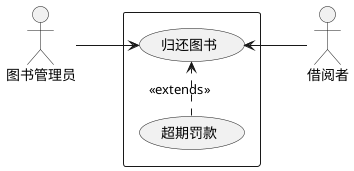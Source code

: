 @startuml
:图书管理员: as Admin
:借阅者: as User
left to right direction
rectangle {
Admin -->(归还图书)
(超期罚款).>(归还图书):<<extends>>
(归还图书) <--User
}
@enduml